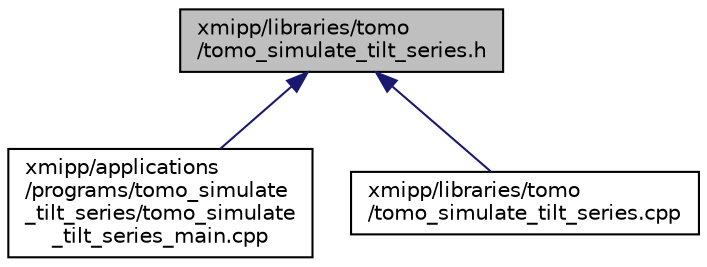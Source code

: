digraph "xmipp/libraries/tomo/tomo_simulate_tilt_series.h"
{
  edge [fontname="Helvetica",fontsize="10",labelfontname="Helvetica",labelfontsize="10"];
  node [fontname="Helvetica",fontsize="10",shape=record];
  Node39 [label="xmipp/libraries/tomo\l/tomo_simulate_tilt_series.h",height=0.2,width=0.4,color="black", fillcolor="grey75", style="filled", fontcolor="black"];
  Node39 -> Node40 [dir="back",color="midnightblue",fontsize="10",style="solid",fontname="Helvetica"];
  Node40 [label="xmipp/applications\l/programs/tomo_simulate\l_tilt_series/tomo_simulate\l_tilt_series_main.cpp",height=0.2,width=0.4,color="black", fillcolor="white", style="filled",URL="$tomo__simulate__tilt__series__main_8cpp.html"];
  Node39 -> Node41 [dir="back",color="midnightblue",fontsize="10",style="solid",fontname="Helvetica"];
  Node41 [label="xmipp/libraries/tomo\l/tomo_simulate_tilt_series.cpp",height=0.2,width=0.4,color="black", fillcolor="white", style="filled",URL="$tomo__simulate__tilt__series_8cpp.html"];
}
